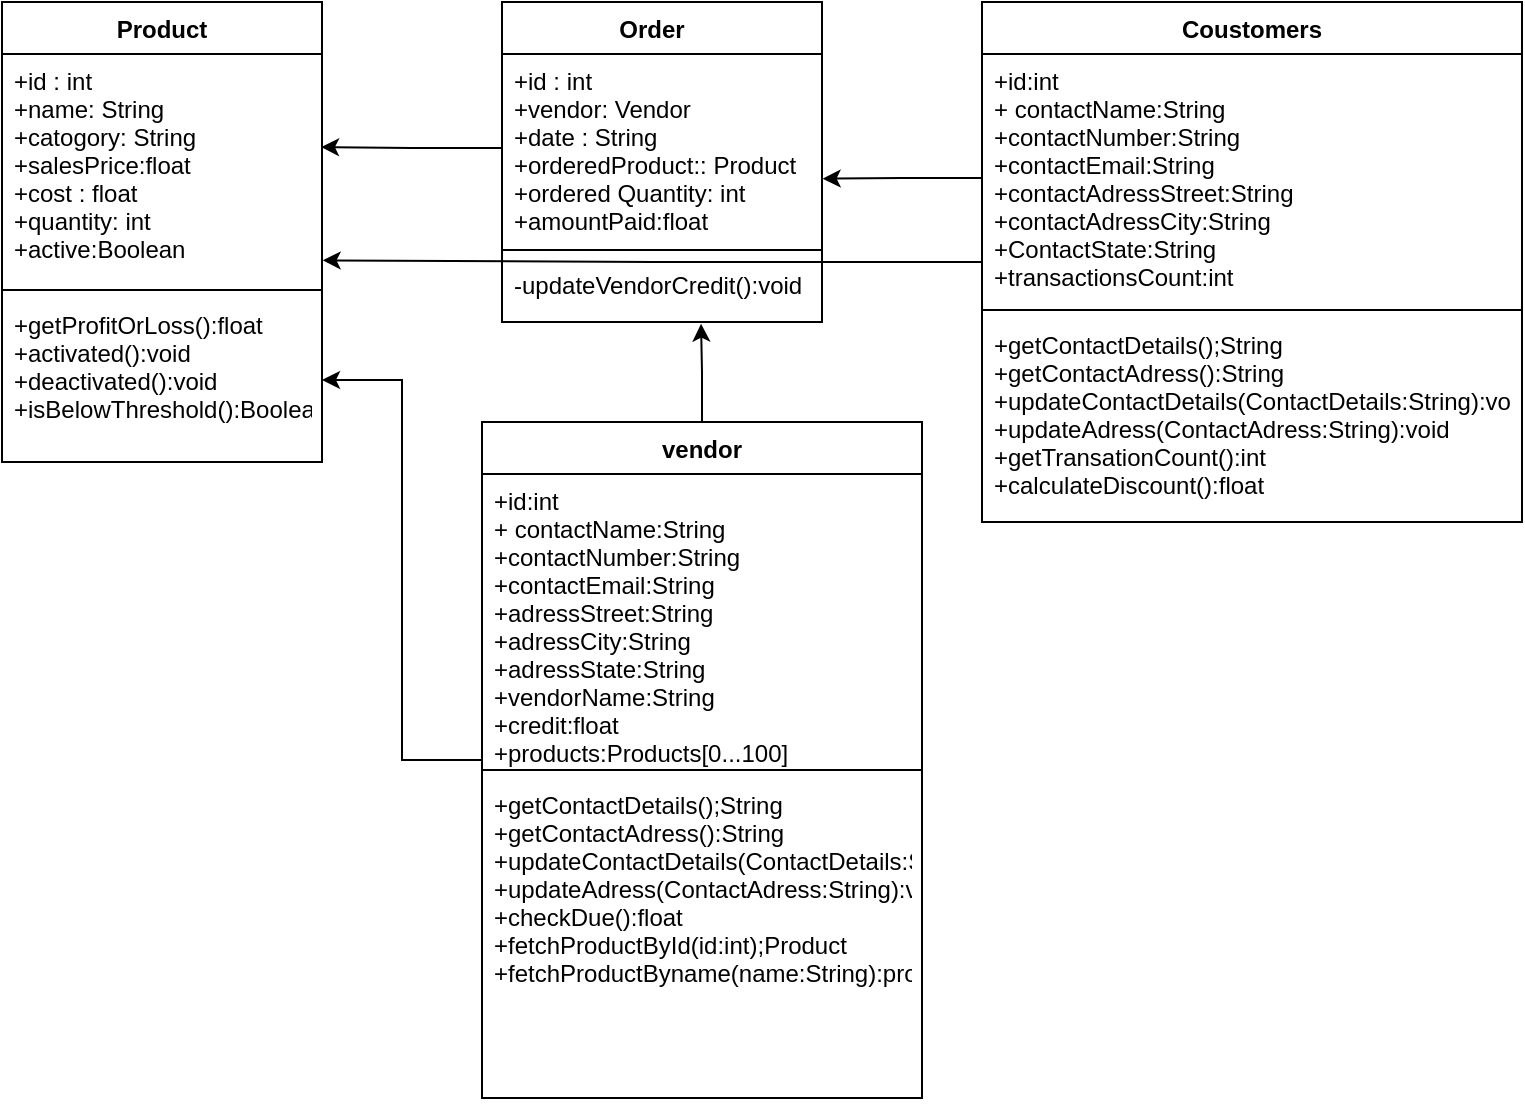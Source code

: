 <mxfile version="15.0.6" type="device"><diagram id="x145axMnyO_0FhEtGNCl" name="Page-1"><mxGraphModel dx="723" dy="375" grid="1" gridSize="10" guides="1" tooltips="1" connect="1" arrows="1" fold="1" page="1" pageScale="1" pageWidth="850" pageHeight="1100" math="0" shadow="0"><root><mxCell id="0"/><mxCell id="1" parent="0"/><mxCell id="q7b1aDlm_PFfOrmRAQMP-13" value="Product" style="swimlane;fontStyle=1;align=center;verticalAlign=top;childLayout=stackLayout;horizontal=1;startSize=26;horizontalStack=0;resizeParent=1;resizeParentMax=0;resizeLast=0;collapsible=1;marginBottom=0;" vertex="1" parent="1"><mxGeometry x="30" y="110" width="160" height="230" as="geometry"/></mxCell><mxCell id="q7b1aDlm_PFfOrmRAQMP-14" value="+id : int&#10;+name: String&#10;+catogory: String&#10;+salesPrice:float&#10;+cost : float&#10;+quantity: int&#10;+active:Boolean" style="text;strokeColor=none;fillColor=none;align=left;verticalAlign=top;spacingLeft=4;spacingRight=4;overflow=hidden;rotatable=0;points=[[0,0.5],[1,0.5]];portConstraint=eastwest;" vertex="1" parent="q7b1aDlm_PFfOrmRAQMP-13"><mxGeometry y="26" width="160" height="114" as="geometry"/></mxCell><mxCell id="q7b1aDlm_PFfOrmRAQMP-15" value="" style="line;strokeWidth=1;fillColor=none;align=left;verticalAlign=middle;spacingTop=-1;spacingLeft=3;spacingRight=3;rotatable=0;labelPosition=right;points=[];portConstraint=eastwest;" vertex="1" parent="q7b1aDlm_PFfOrmRAQMP-13"><mxGeometry y="140" width="160" height="8" as="geometry"/></mxCell><mxCell id="q7b1aDlm_PFfOrmRAQMP-16" value="+getProfitOrLoss():float&#10;+activated():void&#10;+deactivated():void&#10;+isBelowThreshold():Boolean" style="text;strokeColor=none;fillColor=none;align=left;verticalAlign=top;spacingLeft=4;spacingRight=4;overflow=hidden;rotatable=0;points=[[0,0.5],[1,0.5]];portConstraint=eastwest;" vertex="1" parent="q7b1aDlm_PFfOrmRAQMP-13"><mxGeometry y="148" width="160" height="82" as="geometry"/></mxCell><mxCell id="q7b1aDlm_PFfOrmRAQMP-18" value="Order   " style="swimlane;fontStyle=1;align=center;verticalAlign=top;childLayout=stackLayout;horizontal=1;startSize=26;horizontalStack=0;resizeParent=1;resizeParentMax=0;resizeLast=0;collapsible=1;marginBottom=0;" vertex="1" parent="1"><mxGeometry x="280" y="110" width="160" height="160" as="geometry"/></mxCell><mxCell id="q7b1aDlm_PFfOrmRAQMP-19" value="+id : int&#10;+vendor: Vendor&#10;+date : String&#10;+orderedProduct:: Product&#10;+ordered Quantity: int&#10;+amountPaid:float" style="text;strokeColor=none;fillColor=none;align=left;verticalAlign=top;spacingLeft=4;spacingRight=4;overflow=hidden;rotatable=0;points=[[0,0.5],[1,0.5]];portConstraint=eastwest;" vertex="1" parent="q7b1aDlm_PFfOrmRAQMP-18"><mxGeometry y="26" width="160" height="94" as="geometry"/></mxCell><mxCell id="q7b1aDlm_PFfOrmRAQMP-20" value="" style="line;strokeWidth=1;fillColor=none;align=left;verticalAlign=middle;spacingTop=-1;spacingLeft=3;spacingRight=3;rotatable=0;labelPosition=right;points=[];portConstraint=eastwest;" vertex="1" parent="q7b1aDlm_PFfOrmRAQMP-18"><mxGeometry y="120" width="160" height="8" as="geometry"/></mxCell><mxCell id="q7b1aDlm_PFfOrmRAQMP-21" value="-updateVendorCredit():void" style="text;strokeColor=none;fillColor=none;align=left;verticalAlign=top;spacingLeft=4;spacingRight=4;overflow=hidden;rotatable=0;points=[[0,0.5],[1,0.5]];portConstraint=eastwest;" vertex="1" parent="q7b1aDlm_PFfOrmRAQMP-18"><mxGeometry y="128" width="160" height="32" as="geometry"/></mxCell><mxCell id="q7b1aDlm_PFfOrmRAQMP-32" style="edgeStyle=orthogonalEdgeStyle;rounded=0;orthogonalLoop=1;jettySize=auto;html=1;entryX=1.002;entryY=0.905;entryDx=0;entryDy=0;entryPerimeter=0;" edge="1" parent="1" source="q7b1aDlm_PFfOrmRAQMP-22" target="q7b1aDlm_PFfOrmRAQMP-14"><mxGeometry relative="1" as="geometry"/></mxCell><mxCell id="q7b1aDlm_PFfOrmRAQMP-22" value="Coustomers" style="swimlane;fontStyle=1;align=center;verticalAlign=top;childLayout=stackLayout;horizontal=1;startSize=26;horizontalStack=0;resizeParent=1;resizeParentMax=0;resizeLast=0;collapsible=1;marginBottom=0;" vertex="1" parent="1"><mxGeometry x="520" y="110" width="270" height="260" as="geometry"/></mxCell><mxCell id="q7b1aDlm_PFfOrmRAQMP-23" value="+id:int&#10;+ contactName:String&#10;+contactNumber:String&#10;+contactEmail:String&#10;+contactAdressStreet:String&#10;+contactAdressCity:String&#10;+ContactState:String&#10;+transactionsCount:int" style="text;strokeColor=none;fillColor=none;align=left;verticalAlign=top;spacingLeft=4;spacingRight=4;overflow=hidden;rotatable=0;points=[[0,0.5],[1,0.5]];portConstraint=eastwest;" vertex="1" parent="q7b1aDlm_PFfOrmRAQMP-22"><mxGeometry y="26" width="270" height="124" as="geometry"/></mxCell><mxCell id="q7b1aDlm_PFfOrmRAQMP-24" value="" style="line;strokeWidth=1;fillColor=none;align=left;verticalAlign=middle;spacingTop=-1;spacingLeft=3;spacingRight=3;rotatable=0;labelPosition=right;points=[];portConstraint=eastwest;" vertex="1" parent="q7b1aDlm_PFfOrmRAQMP-22"><mxGeometry y="150" width="270" height="8" as="geometry"/></mxCell><mxCell id="q7b1aDlm_PFfOrmRAQMP-25" value="+getContactDetails();String&#10;+getContactAdress():String&#10;+updateContactDetails(ContactDetails:String):void&#10;+updateAdress(ContactAdress:String):void&#10;+getTransationCount():int&#10;+calculateDiscount():float" style="text;strokeColor=none;fillColor=none;align=left;verticalAlign=top;spacingLeft=4;spacingRight=4;overflow=hidden;rotatable=0;points=[[0,0.5],[1,0.5]];portConstraint=eastwest;" vertex="1" parent="q7b1aDlm_PFfOrmRAQMP-22"><mxGeometry y="158" width="270" height="102" as="geometry"/></mxCell><mxCell id="q7b1aDlm_PFfOrmRAQMP-31" style="edgeStyle=orthogonalEdgeStyle;rounded=0;orthogonalLoop=1;jettySize=auto;html=1;entryX=1;entryY=0.5;entryDx=0;entryDy=0;" edge="1" parent="1" source="q7b1aDlm_PFfOrmRAQMP-26" target="q7b1aDlm_PFfOrmRAQMP-16"><mxGeometry relative="1" as="geometry"/></mxCell><mxCell id="q7b1aDlm_PFfOrmRAQMP-35" style="edgeStyle=orthogonalEdgeStyle;rounded=0;orthogonalLoop=1;jettySize=auto;html=1;entryX=0.622;entryY=1.026;entryDx=0;entryDy=0;entryPerimeter=0;" edge="1" parent="1" source="q7b1aDlm_PFfOrmRAQMP-26" target="q7b1aDlm_PFfOrmRAQMP-21"><mxGeometry relative="1" as="geometry"/></mxCell><mxCell id="q7b1aDlm_PFfOrmRAQMP-26" value="vendor" style="swimlane;fontStyle=1;align=center;verticalAlign=top;childLayout=stackLayout;horizontal=1;startSize=26;horizontalStack=0;resizeParent=1;resizeParentMax=0;resizeLast=0;collapsible=1;marginBottom=0;" vertex="1" parent="1"><mxGeometry x="270" y="320" width="220" height="338" as="geometry"/></mxCell><mxCell id="q7b1aDlm_PFfOrmRAQMP-27" value="+id:int&#10;+ contactName:String&#10;+contactNumber:String&#10;+contactEmail:String&#10;+adressStreet:String&#10;+adressCity:String&#10;+adressState:String&#10;+vendorName:String&#10;+credit:float&#10;+products:Products[0...100]" style="text;strokeColor=none;fillColor=none;align=left;verticalAlign=top;spacingLeft=4;spacingRight=4;overflow=hidden;rotatable=0;points=[[0,0.5],[1,0.5]];portConstraint=eastwest;" vertex="1" parent="q7b1aDlm_PFfOrmRAQMP-26"><mxGeometry y="26" width="220" height="144" as="geometry"/></mxCell><mxCell id="q7b1aDlm_PFfOrmRAQMP-28" value="" style="line;strokeWidth=1;fillColor=none;align=left;verticalAlign=middle;spacingTop=-1;spacingLeft=3;spacingRight=3;rotatable=0;labelPosition=right;points=[];portConstraint=eastwest;" vertex="1" parent="q7b1aDlm_PFfOrmRAQMP-26"><mxGeometry y="170" width="220" height="8" as="geometry"/></mxCell><mxCell id="q7b1aDlm_PFfOrmRAQMP-29" value="+getContactDetails();String&#10;+getContactAdress():String&#10;+updateContactDetails(ContactDetails:String):void&#10;+updateAdress(ContactAdress:String):void&#10;+checkDue():float&#10;+fetchProductById(id:int);Product&#10;+fetchProductByname(name:String):product&#10;" style="text;strokeColor=none;fillColor=none;align=left;verticalAlign=top;spacingLeft=4;spacingRight=4;overflow=hidden;rotatable=0;points=[[0,0.5],[1,0.5]];portConstraint=eastwest;" vertex="1" parent="q7b1aDlm_PFfOrmRAQMP-26"><mxGeometry y="178" width="220" height="160" as="geometry"/></mxCell><mxCell id="q7b1aDlm_PFfOrmRAQMP-30" style="edgeStyle=orthogonalEdgeStyle;rounded=0;orthogonalLoop=1;jettySize=auto;html=1;entryX=0.997;entryY=0.408;entryDx=0;entryDy=0;entryPerimeter=0;" edge="1" parent="1" source="q7b1aDlm_PFfOrmRAQMP-19" target="q7b1aDlm_PFfOrmRAQMP-14"><mxGeometry relative="1" as="geometry"/></mxCell><mxCell id="q7b1aDlm_PFfOrmRAQMP-33" style="edgeStyle=orthogonalEdgeStyle;rounded=0;orthogonalLoop=1;jettySize=auto;html=1;entryX=1.002;entryY=0.663;entryDx=0;entryDy=0;entryPerimeter=0;" edge="1" parent="1" source="q7b1aDlm_PFfOrmRAQMP-23" target="q7b1aDlm_PFfOrmRAQMP-19"><mxGeometry relative="1" as="geometry"/></mxCell></root></mxGraphModel></diagram></mxfile>